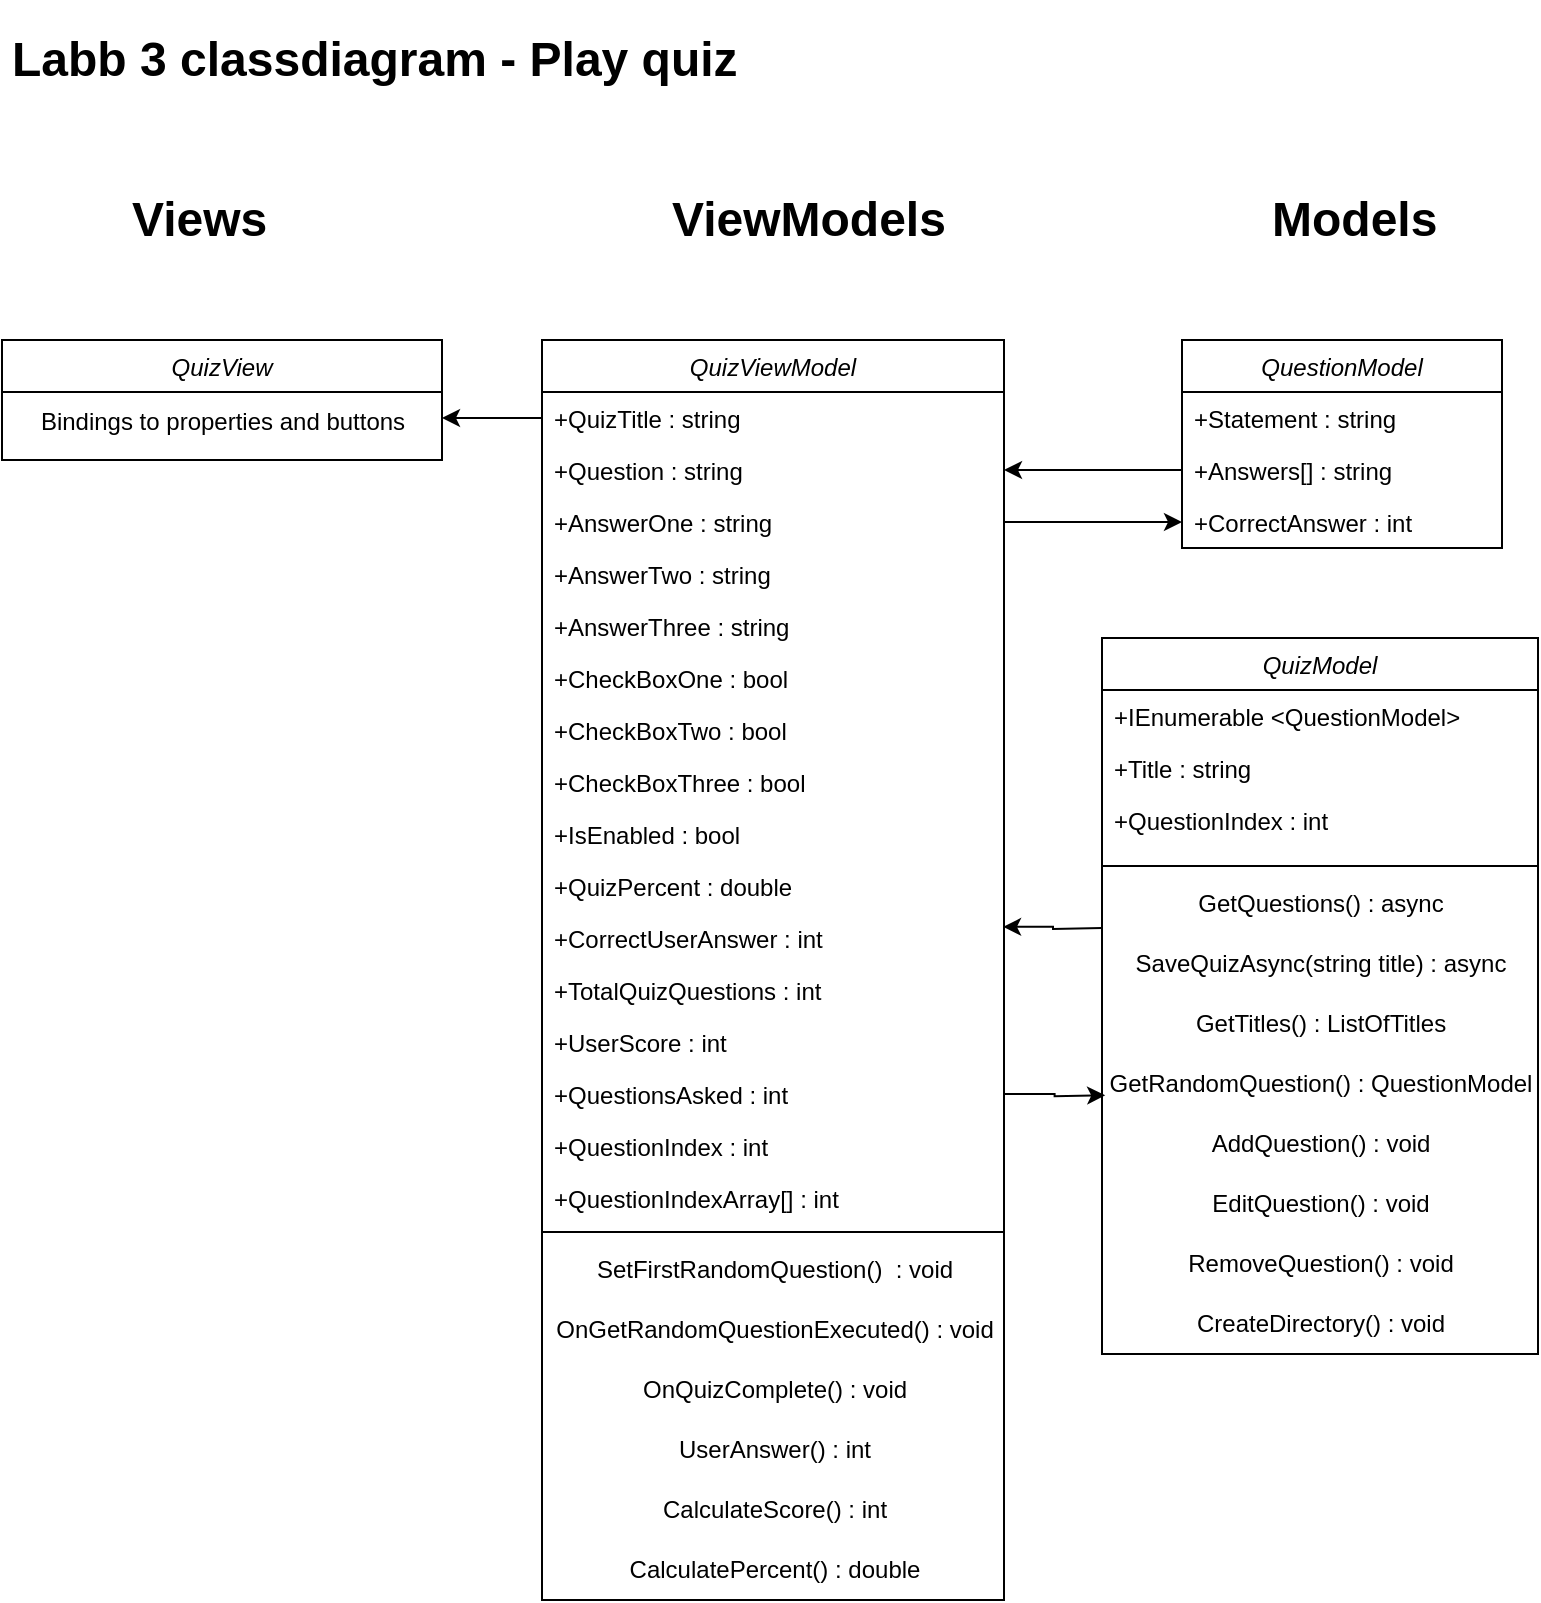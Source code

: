 <mxfile version="20.5.3" type="github">
  <diagram id="C5RBs43oDa-KdzZeNtuy" name="Page-1">
    <mxGraphModel dx="2249" dy="697" grid="1" gridSize="10" guides="1" tooltips="1" connect="1" arrows="1" fold="1" page="1" pageScale="1" pageWidth="827" pageHeight="1169" math="0" shadow="0">
      <root>
        <mxCell id="WIyWlLk6GJQsqaUBKTNV-0" />
        <mxCell id="WIyWlLk6GJQsqaUBKTNV-1" parent="WIyWlLk6GJQsqaUBKTNV-0" />
        <mxCell id="zkfFHV4jXpPFQw0GAbJ--0" value="QuestionModel" style="swimlane;fontStyle=2;align=center;verticalAlign=top;childLayout=stackLayout;horizontal=1;startSize=26;horizontalStack=0;resizeParent=1;resizeLast=0;collapsible=1;marginBottom=0;rounded=0;shadow=0;strokeWidth=1;" parent="WIyWlLk6GJQsqaUBKTNV-1" vertex="1">
          <mxGeometry x="-210" y="190" width="160" height="104" as="geometry">
            <mxRectangle x="230" y="140" width="160" height="26" as="alternateBounds" />
          </mxGeometry>
        </mxCell>
        <mxCell id="zkfFHV4jXpPFQw0GAbJ--1" value="+Statement : string" style="text;align=left;verticalAlign=top;spacingLeft=4;spacingRight=4;overflow=hidden;rotatable=0;points=[[0,0.5],[1,0.5]];portConstraint=eastwest;" parent="zkfFHV4jXpPFQw0GAbJ--0" vertex="1">
          <mxGeometry y="26" width="160" height="26" as="geometry" />
        </mxCell>
        <mxCell id="zkfFHV4jXpPFQw0GAbJ--2" value="+Answers[] : string" style="text;align=left;verticalAlign=top;spacingLeft=4;spacingRight=4;overflow=hidden;rotatable=0;points=[[0,0.5],[1,0.5]];portConstraint=eastwest;rounded=0;shadow=0;html=0;" parent="zkfFHV4jXpPFQw0GAbJ--0" vertex="1">
          <mxGeometry y="52" width="160" height="26" as="geometry" />
        </mxCell>
        <mxCell id="zkfFHV4jXpPFQw0GAbJ--3" value="+CorrectAnswer : int" style="text;align=left;verticalAlign=top;spacingLeft=4;spacingRight=4;overflow=hidden;rotatable=0;points=[[0,0.5],[1,0.5]];portConstraint=eastwest;rounded=0;shadow=0;html=0;" parent="zkfFHV4jXpPFQw0GAbJ--0" vertex="1">
          <mxGeometry y="78" width="160" height="26" as="geometry" />
        </mxCell>
        <mxCell id="6mqsLZjvqHqx7aoG9kEh-0" value="&lt;h1&gt;Labb 3 classdiagram - Play quiz&lt;/h1&gt;" style="text;html=1;strokeColor=none;fillColor=none;spacing=5;spacingTop=-20;whiteSpace=wrap;overflow=hidden;rounded=0;" parent="WIyWlLk6GJQsqaUBKTNV-1" vertex="1">
          <mxGeometry x="-800" y="30" width="650" height="50" as="geometry" />
        </mxCell>
        <mxCell id="6mqsLZjvqHqx7aoG9kEh-1" value="&lt;h1&gt;Views&lt;/h1&gt;" style="text;html=1;strokeColor=none;fillColor=none;spacing=5;spacingTop=-20;whiteSpace=wrap;overflow=hidden;rounded=0;" parent="WIyWlLk6GJQsqaUBKTNV-1" vertex="1">
          <mxGeometry x="-740" y="110" width="100" height="40" as="geometry" />
        </mxCell>
        <mxCell id="6mqsLZjvqHqx7aoG9kEh-2" value="&lt;h1&gt;ViewModels&lt;/h1&gt;" style="text;html=1;strokeColor=none;fillColor=none;spacing=5;spacingTop=-20;whiteSpace=wrap;overflow=hidden;rounded=0;" parent="WIyWlLk6GJQsqaUBKTNV-1" vertex="1">
          <mxGeometry x="-470" y="110" width="210" height="40" as="geometry" />
        </mxCell>
        <mxCell id="6mqsLZjvqHqx7aoG9kEh-3" value="&lt;h1&gt;Models&lt;/h1&gt;" style="text;html=1;strokeColor=none;fillColor=none;spacing=5;spacingTop=-20;whiteSpace=wrap;overflow=hidden;rounded=0;" parent="WIyWlLk6GJQsqaUBKTNV-1" vertex="1">
          <mxGeometry x="-170" y="110" width="100" height="40" as="geometry" />
        </mxCell>
        <mxCell id="6mqsLZjvqHqx7aoG9kEh-44" style="edgeStyle=orthogonalEdgeStyle;rounded=0;orthogonalLoop=1;jettySize=auto;html=1;entryX=0.998;entryY=0.286;entryDx=0;entryDy=0;entryPerimeter=0;" parent="WIyWlLk6GJQsqaUBKTNV-1" target="6mqsLZjvqHqx7aoG9kEh-30" edge="1">
          <mxGeometry relative="1" as="geometry">
            <mxPoint x="-250" y="484" as="sourcePoint" />
          </mxGeometry>
        </mxCell>
        <mxCell id="6mqsLZjvqHqx7aoG9kEh-19" value="QuizViewModel" style="swimlane;fontStyle=2;align=center;verticalAlign=top;childLayout=stackLayout;horizontal=1;startSize=26;horizontalStack=0;resizeParent=1;resizeLast=0;collapsible=1;marginBottom=0;rounded=0;shadow=0;strokeWidth=1;" parent="WIyWlLk6GJQsqaUBKTNV-1" vertex="1">
          <mxGeometry x="-530" y="190" width="231" height="630" as="geometry">
            <mxRectangle x="230" y="140" width="160" height="26" as="alternateBounds" />
          </mxGeometry>
        </mxCell>
        <mxCell id="6mqsLZjvqHqx7aoG9kEh-20" value="+QuizTitle : string" style="text;align=left;verticalAlign=top;spacingLeft=4;spacingRight=4;overflow=hidden;rotatable=0;points=[[0,0.5],[1,0.5]];portConstraint=eastwest;" parent="6mqsLZjvqHqx7aoG9kEh-19" vertex="1">
          <mxGeometry y="26" width="231" height="26" as="geometry" />
        </mxCell>
        <mxCell id="6mqsLZjvqHqx7aoG9kEh-29" value="+Question : string" style="text;align=left;verticalAlign=top;spacingLeft=4;spacingRight=4;overflow=hidden;rotatable=0;points=[[0,0.5],[1,0.5]];portConstraint=eastwest;rounded=0;shadow=0;html=0;" parent="6mqsLZjvqHqx7aoG9kEh-19" vertex="1">
          <mxGeometry y="52" width="231" height="26" as="geometry" />
        </mxCell>
        <mxCell id="6mqsLZjvqHqx7aoG9kEh-21" value="+AnswerOne : string" style="text;align=left;verticalAlign=top;spacingLeft=4;spacingRight=4;overflow=hidden;rotatable=0;points=[[0,0.5],[1,0.5]];portConstraint=eastwest;rounded=0;shadow=0;html=0;" parent="6mqsLZjvqHqx7aoG9kEh-19" vertex="1">
          <mxGeometry y="78" width="231" height="26" as="geometry" />
        </mxCell>
        <mxCell id="6mqsLZjvqHqx7aoG9kEh-22" value="+AnswerTwo : string" style="text;align=left;verticalAlign=top;spacingLeft=4;spacingRight=4;overflow=hidden;rotatable=0;points=[[0,0.5],[1,0.5]];portConstraint=eastwest;rounded=0;shadow=0;html=0;" parent="6mqsLZjvqHqx7aoG9kEh-19" vertex="1">
          <mxGeometry y="104" width="231" height="26" as="geometry" />
        </mxCell>
        <mxCell id="6mqsLZjvqHqx7aoG9kEh-25" value="+AnswerThree : string" style="text;align=left;verticalAlign=top;spacingLeft=4;spacingRight=4;overflow=hidden;rotatable=0;points=[[0,0.5],[1,0.5]];portConstraint=eastwest;rounded=0;shadow=0;html=0;" parent="6mqsLZjvqHqx7aoG9kEh-19" vertex="1">
          <mxGeometry y="130" width="231" height="26" as="geometry" />
        </mxCell>
        <mxCell id="6mqsLZjvqHqx7aoG9kEh-26" value="+CheckBoxOne : bool" style="text;align=left;verticalAlign=top;spacingLeft=4;spacingRight=4;overflow=hidden;rotatable=0;points=[[0,0.5],[1,0.5]];portConstraint=eastwest;rounded=0;shadow=0;html=0;" parent="6mqsLZjvqHqx7aoG9kEh-19" vertex="1">
          <mxGeometry y="156" width="231" height="26" as="geometry" />
        </mxCell>
        <mxCell id="6mqsLZjvqHqx7aoG9kEh-27" value="+CheckBoxTwo : bool" style="text;align=left;verticalAlign=top;spacingLeft=4;spacingRight=4;overflow=hidden;rotatable=0;points=[[0,0.5],[1,0.5]];portConstraint=eastwest;rounded=0;shadow=0;html=0;" parent="6mqsLZjvqHqx7aoG9kEh-19" vertex="1">
          <mxGeometry y="182" width="231" height="26" as="geometry" />
        </mxCell>
        <mxCell id="6mqsLZjvqHqx7aoG9kEh-28" value="+CheckBoxThree : bool" style="text;align=left;verticalAlign=top;spacingLeft=4;spacingRight=4;overflow=hidden;rotatable=0;points=[[0,0.5],[1,0.5]];portConstraint=eastwest;rounded=0;shadow=0;html=0;" parent="6mqsLZjvqHqx7aoG9kEh-19" vertex="1">
          <mxGeometry y="208" width="231" height="26" as="geometry" />
        </mxCell>
        <mxCell id="6mqsLZjvqHqx7aoG9kEh-38" value="+IsEnabled : bool" style="text;align=left;verticalAlign=top;spacingLeft=4;spacingRight=4;overflow=hidden;rotatable=0;points=[[0,0.5],[1,0.5]];portConstraint=eastwest;rounded=0;shadow=0;html=0;" parent="6mqsLZjvqHqx7aoG9kEh-19" vertex="1">
          <mxGeometry y="234" width="231" height="26" as="geometry" />
        </mxCell>
        <mxCell id="6mqsLZjvqHqx7aoG9kEh-33" value="+QuizPercent : double" style="text;align=left;verticalAlign=top;spacingLeft=4;spacingRight=4;overflow=hidden;rotatable=0;points=[[0,0.5],[1,0.5]];portConstraint=eastwest;rounded=0;shadow=0;html=0;" parent="6mqsLZjvqHqx7aoG9kEh-19" vertex="1">
          <mxGeometry y="260" width="231" height="26" as="geometry" />
        </mxCell>
        <mxCell id="6mqsLZjvqHqx7aoG9kEh-30" value="+CorrectUserAnswer : int" style="text;align=left;verticalAlign=top;spacingLeft=4;spacingRight=4;overflow=hidden;rotatable=0;points=[[0,0.5],[1,0.5]];portConstraint=eastwest;rounded=0;shadow=0;html=0;" parent="6mqsLZjvqHqx7aoG9kEh-19" vertex="1">
          <mxGeometry y="286" width="231" height="26" as="geometry" />
        </mxCell>
        <mxCell id="6mqsLZjvqHqx7aoG9kEh-31" value="+TotalQuizQuestions : int" style="text;align=left;verticalAlign=top;spacingLeft=4;spacingRight=4;overflow=hidden;rotatable=0;points=[[0,0.5],[1,0.5]];portConstraint=eastwest;rounded=0;shadow=0;html=0;" parent="6mqsLZjvqHqx7aoG9kEh-19" vertex="1">
          <mxGeometry y="312" width="231" height="26" as="geometry" />
        </mxCell>
        <mxCell id="6mqsLZjvqHqx7aoG9kEh-32" value="+UserScore : int" style="text;align=left;verticalAlign=top;spacingLeft=4;spacingRight=4;overflow=hidden;rotatable=0;points=[[0,0.5],[1,0.5]];portConstraint=eastwest;rounded=0;shadow=0;html=0;" parent="6mqsLZjvqHqx7aoG9kEh-19" vertex="1">
          <mxGeometry y="338" width="231" height="26" as="geometry" />
        </mxCell>
        <mxCell id="6mqsLZjvqHqx7aoG9kEh-34" value="+QuestionsAsked : int" style="text;align=left;verticalAlign=top;spacingLeft=4;spacingRight=4;overflow=hidden;rotatable=0;points=[[0,0.5],[1,0.5]];portConstraint=eastwest;rounded=0;shadow=0;html=0;" parent="6mqsLZjvqHqx7aoG9kEh-19" vertex="1">
          <mxGeometry y="364" width="231" height="26" as="geometry" />
        </mxCell>
        <mxCell id="6mqsLZjvqHqx7aoG9kEh-35" value="+QuestionIndex : int" style="text;align=left;verticalAlign=top;spacingLeft=4;spacingRight=4;overflow=hidden;rotatable=0;points=[[0,0.5],[1,0.5]];portConstraint=eastwest;rounded=0;shadow=0;html=0;" parent="6mqsLZjvqHqx7aoG9kEh-19" vertex="1">
          <mxGeometry y="390" width="231" height="26" as="geometry" />
        </mxCell>
        <mxCell id="6mqsLZjvqHqx7aoG9kEh-37" value="+QuestionIndexArray[] : int" style="text;align=left;verticalAlign=top;spacingLeft=4;spacingRight=4;overflow=hidden;rotatable=0;points=[[0,0.5],[1,0.5]];portConstraint=eastwest;rounded=0;shadow=0;html=0;" parent="6mqsLZjvqHqx7aoG9kEh-19" vertex="1">
          <mxGeometry y="416" width="231" height="26" as="geometry" />
        </mxCell>
        <mxCell id="6mqsLZjvqHqx7aoG9kEh-39" value="" style="line;strokeWidth=1;fillColor=none;align=left;verticalAlign=middle;spacingTop=-1;spacingLeft=3;spacingRight=3;rotatable=0;labelPosition=right;points=[];portConstraint=eastwest;strokeColor=inherit;" parent="6mqsLZjvqHqx7aoG9kEh-19" vertex="1">
          <mxGeometry y="442" width="231" height="8" as="geometry" />
        </mxCell>
        <mxCell id="6mqsLZjvqHqx7aoG9kEh-40" value="SetFirstRandomQuestion()&amp;nbsp;&amp;nbsp;: void" style="text;html=1;align=center;verticalAlign=middle;resizable=0;points=[];autosize=1;strokeColor=none;fillColor=none;" parent="6mqsLZjvqHqx7aoG9kEh-19" vertex="1">
          <mxGeometry y="450" width="231" height="30" as="geometry" />
        </mxCell>
        <mxCell id="6mqsLZjvqHqx7aoG9kEh-41" value="OnGetRandomQuestionExecuted()&amp;nbsp;: void" style="text;html=1;align=center;verticalAlign=middle;resizable=0;points=[];autosize=1;strokeColor=none;fillColor=none;" parent="6mqsLZjvqHqx7aoG9kEh-19" vertex="1">
          <mxGeometry y="480" width="231" height="30" as="geometry" />
        </mxCell>
        <mxCell id="6mqsLZjvqHqx7aoG9kEh-42" value="OnQuizComplete() : void" style="text;html=1;align=center;verticalAlign=middle;resizable=0;points=[];autosize=1;strokeColor=none;fillColor=none;" parent="6mqsLZjvqHqx7aoG9kEh-19" vertex="1">
          <mxGeometry y="510" width="231" height="30" as="geometry" />
        </mxCell>
        <mxCell id="6mqsLZjvqHqx7aoG9kEh-48" value="UserAnswer() : int" style="text;html=1;align=center;verticalAlign=middle;resizable=0;points=[];autosize=1;strokeColor=none;fillColor=none;" parent="6mqsLZjvqHqx7aoG9kEh-19" vertex="1">
          <mxGeometry y="540" width="231" height="30" as="geometry" />
        </mxCell>
        <mxCell id="6mqsLZjvqHqx7aoG9kEh-49" value="CalculateScore() : int" style="text;html=1;align=center;verticalAlign=middle;resizable=0;points=[];autosize=1;strokeColor=none;fillColor=none;" parent="6mqsLZjvqHqx7aoG9kEh-19" vertex="1">
          <mxGeometry y="570" width="231" height="30" as="geometry" />
        </mxCell>
        <mxCell id="6mqsLZjvqHqx7aoG9kEh-50" value="CalculatePercent() : double" style="text;html=1;align=center;verticalAlign=middle;resizable=0;points=[];autosize=1;strokeColor=none;fillColor=none;" parent="6mqsLZjvqHqx7aoG9kEh-19" vertex="1">
          <mxGeometry y="600" width="231" height="30" as="geometry" />
        </mxCell>
        <mxCell id="6mqsLZjvqHqx7aoG9kEh-47" style="edgeStyle=orthogonalEdgeStyle;rounded=0;orthogonalLoop=1;jettySize=auto;html=1;entryX=0;entryY=0.5;entryDx=0;entryDy=0;" parent="WIyWlLk6GJQsqaUBKTNV-1" source="6mqsLZjvqHqx7aoG9kEh-21" target="zkfFHV4jXpPFQw0GAbJ--3" edge="1">
          <mxGeometry relative="1" as="geometry" />
        </mxCell>
        <mxCell id="6mqsLZjvqHqx7aoG9kEh-51" value="QuizView" style="swimlane;fontStyle=2;align=center;verticalAlign=top;childLayout=stackLayout;horizontal=1;startSize=26;horizontalStack=0;resizeParent=1;resizeLast=0;collapsible=1;marginBottom=0;rounded=0;shadow=0;strokeWidth=1;" parent="WIyWlLk6GJQsqaUBKTNV-1" vertex="1">
          <mxGeometry x="-800" y="190" width="220" height="60" as="geometry">
            <mxRectangle x="230" y="140" width="160" height="26" as="alternateBounds" />
          </mxGeometry>
        </mxCell>
        <mxCell id="6mqsLZjvqHqx7aoG9kEh-59" value="Bindings to properties and buttons" style="text;html=1;align=center;verticalAlign=middle;resizable=0;points=[];autosize=1;strokeColor=none;fillColor=none;" parent="6mqsLZjvqHqx7aoG9kEh-51" vertex="1">
          <mxGeometry y="26" width="220" height="30" as="geometry" />
        </mxCell>
        <mxCell id="6mqsLZjvqHqx7aoG9kEh-57" style="edgeStyle=orthogonalEdgeStyle;rounded=0;orthogonalLoop=1;jettySize=auto;html=1;entryX=1;entryY=0.5;entryDx=0;entryDy=0;" parent="WIyWlLk6GJQsqaUBKTNV-1" source="6mqsLZjvqHqx7aoG9kEh-20" edge="1">
          <mxGeometry relative="1" as="geometry">
            <mxPoint x="-580" y="229" as="targetPoint" />
          </mxGeometry>
        </mxCell>
        <mxCell id="6mqsLZjvqHqx7aoG9kEh-58" style="edgeStyle=orthogonalEdgeStyle;rounded=0;orthogonalLoop=1;jettySize=auto;html=1;entryX=0.008;entryY=0.32;entryDx=0;entryDy=0;entryPerimeter=0;" parent="WIyWlLk6GJQsqaUBKTNV-1" source="6mqsLZjvqHqx7aoG9kEh-34" edge="1">
          <mxGeometry relative="1" as="geometry">
            <mxPoint x="-248.4" y="567.6" as="targetPoint" />
          </mxGeometry>
        </mxCell>
        <mxCell id="6mqsLZjvqHqx7aoG9kEh-60" style="edgeStyle=orthogonalEdgeStyle;rounded=0;orthogonalLoop=1;jettySize=auto;html=1;entryX=1;entryY=0.5;entryDx=0;entryDy=0;" parent="WIyWlLk6GJQsqaUBKTNV-1" source="zkfFHV4jXpPFQw0GAbJ--2" edge="1" target="6mqsLZjvqHqx7aoG9kEh-29">
          <mxGeometry relative="1" as="geometry">
            <mxPoint x="-250" y="200" as="targetPoint" />
          </mxGeometry>
        </mxCell>
        <mxCell id="cjixchVdGbyc-a8Znipw-0" value="QuizModel" style="swimlane;fontStyle=2;align=center;verticalAlign=top;childLayout=stackLayout;horizontal=1;startSize=26;horizontalStack=0;resizeParent=1;resizeLast=0;collapsible=1;marginBottom=0;rounded=0;shadow=0;strokeWidth=1;" vertex="1" parent="WIyWlLk6GJQsqaUBKTNV-1">
          <mxGeometry x="-250" y="339" width="218" height="358" as="geometry">
            <mxRectangle x="230" y="140" width="160" height="26" as="alternateBounds" />
          </mxGeometry>
        </mxCell>
        <mxCell id="cjixchVdGbyc-a8Znipw-1" value="+IEnumerable &lt;QuestionModel&gt;" style="text;align=left;verticalAlign=top;spacingLeft=4;spacingRight=4;overflow=hidden;rotatable=0;points=[[0,0.5],[1,0.5]];portConstraint=eastwest;" vertex="1" parent="cjixchVdGbyc-a8Znipw-0">
          <mxGeometry y="26" width="218" height="26" as="geometry" />
        </mxCell>
        <mxCell id="cjixchVdGbyc-a8Znipw-2" value="+Title : string" style="text;align=left;verticalAlign=top;spacingLeft=4;spacingRight=4;overflow=hidden;rotatable=0;points=[[0,0.5],[1,0.5]];portConstraint=eastwest;rounded=0;shadow=0;html=0;" vertex="1" parent="cjixchVdGbyc-a8Znipw-0">
          <mxGeometry y="52" width="218" height="26" as="geometry" />
        </mxCell>
        <mxCell id="cjixchVdGbyc-a8Znipw-3" value="+QuestionIndex : int" style="text;align=left;verticalAlign=top;spacingLeft=4;spacingRight=4;overflow=hidden;rotatable=0;points=[[0,0.5],[1,0.5]];portConstraint=eastwest;rounded=0;shadow=0;html=0;" vertex="1" parent="cjixchVdGbyc-a8Znipw-0">
          <mxGeometry y="78" width="218" height="32" as="geometry" />
        </mxCell>
        <mxCell id="cjixchVdGbyc-a8Znipw-4" value="" style="line;strokeWidth=1;fillColor=none;align=left;verticalAlign=middle;spacingTop=-1;spacingLeft=3;spacingRight=3;rotatable=0;labelPosition=right;points=[];portConstraint=eastwest;strokeColor=inherit;" vertex="1" parent="cjixchVdGbyc-a8Znipw-0">
          <mxGeometry y="110" width="218" height="8" as="geometry" />
        </mxCell>
        <mxCell id="cjixchVdGbyc-a8Znipw-5" value="GetQuestions() : async" style="text;html=1;align=center;verticalAlign=middle;resizable=0;points=[];autosize=1;strokeColor=none;fillColor=none;" vertex="1" parent="cjixchVdGbyc-a8Znipw-0">
          <mxGeometry y="118" width="218" height="30" as="geometry" />
        </mxCell>
        <mxCell id="cjixchVdGbyc-a8Znipw-6" value="SaveQuizAsync(string title) : async" style="text;html=1;align=center;verticalAlign=middle;resizable=0;points=[];autosize=1;strokeColor=none;fillColor=none;" vertex="1" parent="cjixchVdGbyc-a8Znipw-0">
          <mxGeometry y="148" width="218" height="30" as="geometry" />
        </mxCell>
        <mxCell id="cjixchVdGbyc-a8Znipw-7" value="GetTitles() : ListOfTitles" style="text;html=1;align=center;verticalAlign=middle;resizable=0;points=[];autosize=1;strokeColor=none;fillColor=none;" vertex="1" parent="cjixchVdGbyc-a8Znipw-0">
          <mxGeometry y="178" width="218" height="30" as="geometry" />
        </mxCell>
        <mxCell id="cjixchVdGbyc-a8Znipw-8" value="GetRandomQuestion() : QuestionModel" style="text;html=1;align=center;verticalAlign=middle;resizable=0;points=[];autosize=1;strokeColor=none;fillColor=none;" vertex="1" parent="cjixchVdGbyc-a8Znipw-0">
          <mxGeometry y="208" width="218" height="30" as="geometry" />
        </mxCell>
        <mxCell id="cjixchVdGbyc-a8Znipw-9" value="AddQuestion() : void" style="text;html=1;align=center;verticalAlign=middle;resizable=0;points=[];autosize=1;strokeColor=none;fillColor=none;" vertex="1" parent="cjixchVdGbyc-a8Znipw-0">
          <mxGeometry y="238" width="218" height="30" as="geometry" />
        </mxCell>
        <mxCell id="cjixchVdGbyc-a8Znipw-10" value="EditQuestion()&amp;nbsp;: void" style="text;html=1;align=center;verticalAlign=middle;resizable=0;points=[];autosize=1;strokeColor=none;fillColor=none;" vertex="1" parent="cjixchVdGbyc-a8Znipw-0">
          <mxGeometry y="268" width="218" height="30" as="geometry" />
        </mxCell>
        <mxCell id="cjixchVdGbyc-a8Znipw-11" value="RemoveQuestion()&amp;nbsp;: void" style="text;html=1;align=center;verticalAlign=middle;resizable=0;points=[];autosize=1;strokeColor=none;fillColor=none;" vertex="1" parent="cjixchVdGbyc-a8Znipw-0">
          <mxGeometry y="298" width="218" height="30" as="geometry" />
        </mxCell>
        <mxCell id="cjixchVdGbyc-a8Znipw-12" value="CreateDirectory()&amp;nbsp;: void" style="text;html=1;align=center;verticalAlign=middle;resizable=0;points=[];autosize=1;strokeColor=none;fillColor=none;" vertex="1" parent="cjixchVdGbyc-a8Znipw-0">
          <mxGeometry y="328" width="218" height="30" as="geometry" />
        </mxCell>
      </root>
    </mxGraphModel>
  </diagram>
</mxfile>

